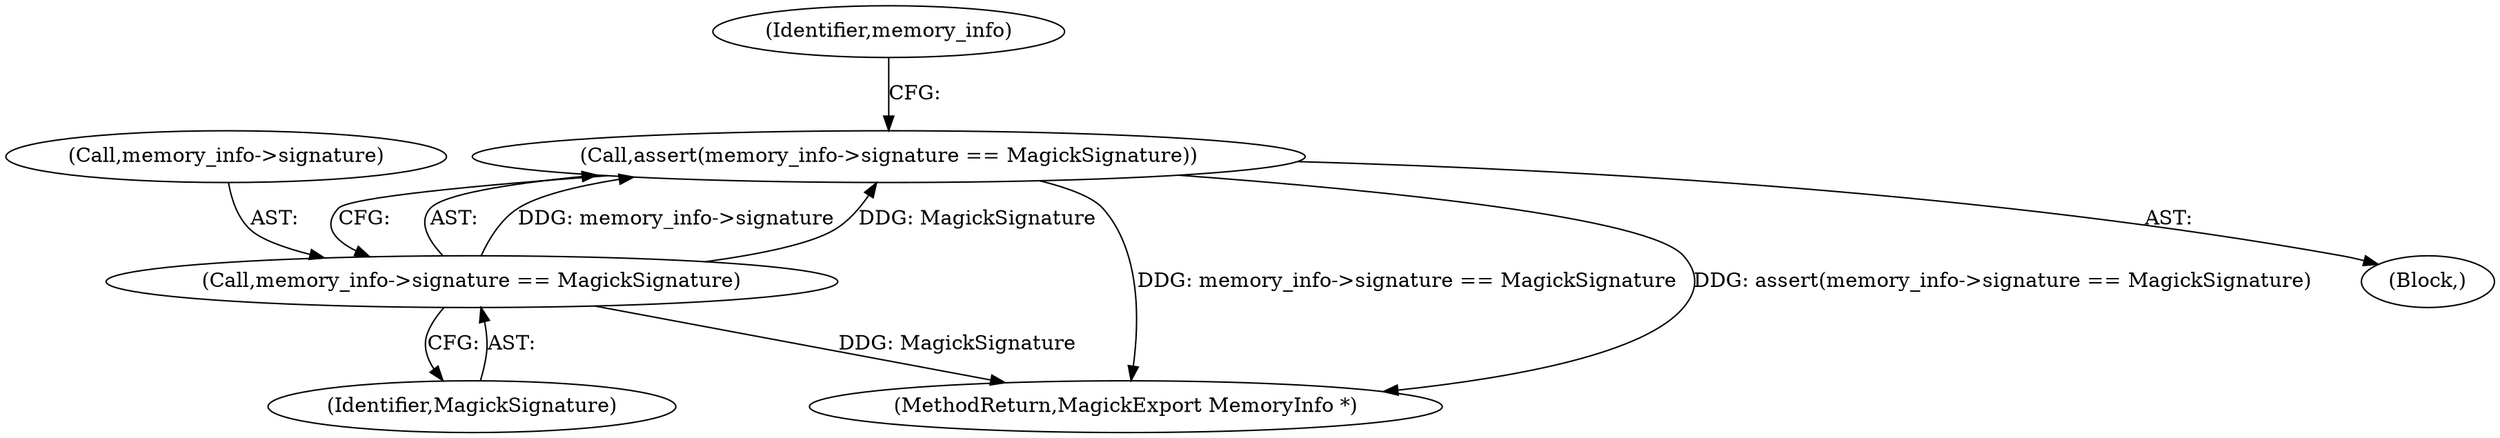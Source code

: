 digraph "0_ImageMagick_0f6fc2d5bf8f500820c3dbcf0d23ee14f2d9f734_0@API" {
"1000109" [label="(Call,assert(memory_info->signature == MagickSignature))"];
"1000110" [label="(Call,memory_info->signature == MagickSignature)"];
"1000102" [label="(Block,)"];
"1000109" [label="(Call,assert(memory_info->signature == MagickSignature))"];
"1000114" [label="(Identifier,MagickSignature)"];
"1000111" [label="(Call,memory_info->signature)"];
"1000110" [label="(Call,memory_info->signature == MagickSignature)"];
"1000118" [label="(Identifier,memory_info)"];
"1000210" [label="(MethodReturn,MagickExport MemoryInfo *)"];
"1000109" -> "1000102"  [label="AST: "];
"1000109" -> "1000110"  [label="CFG: "];
"1000110" -> "1000109"  [label="AST: "];
"1000118" -> "1000109"  [label="CFG: "];
"1000109" -> "1000210"  [label="DDG: memory_info->signature == MagickSignature"];
"1000109" -> "1000210"  [label="DDG: assert(memory_info->signature == MagickSignature)"];
"1000110" -> "1000109"  [label="DDG: memory_info->signature"];
"1000110" -> "1000109"  [label="DDG: MagickSignature"];
"1000110" -> "1000114"  [label="CFG: "];
"1000111" -> "1000110"  [label="AST: "];
"1000114" -> "1000110"  [label="AST: "];
"1000110" -> "1000210"  [label="DDG: MagickSignature"];
}
